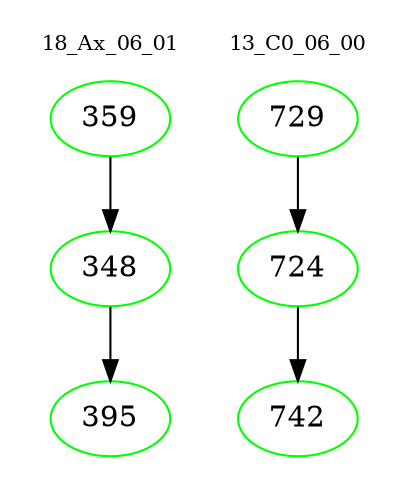 digraph{
subgraph cluster_0 {
color = white
label = "18_Ax_06_01";
fontsize=10;
T0_359 [label="359", color="green"]
T0_359 -> T0_348 [color="black"]
T0_348 [label="348", color="green"]
T0_348 -> T0_395 [color="black"]
T0_395 [label="395", color="green"]
}
subgraph cluster_1 {
color = white
label = "13_C0_06_00";
fontsize=10;
T1_729 [label="729", color="green"]
T1_729 -> T1_724 [color="black"]
T1_724 [label="724", color="green"]
T1_724 -> T1_742 [color="black"]
T1_742 [label="742", color="green"]
}
}
